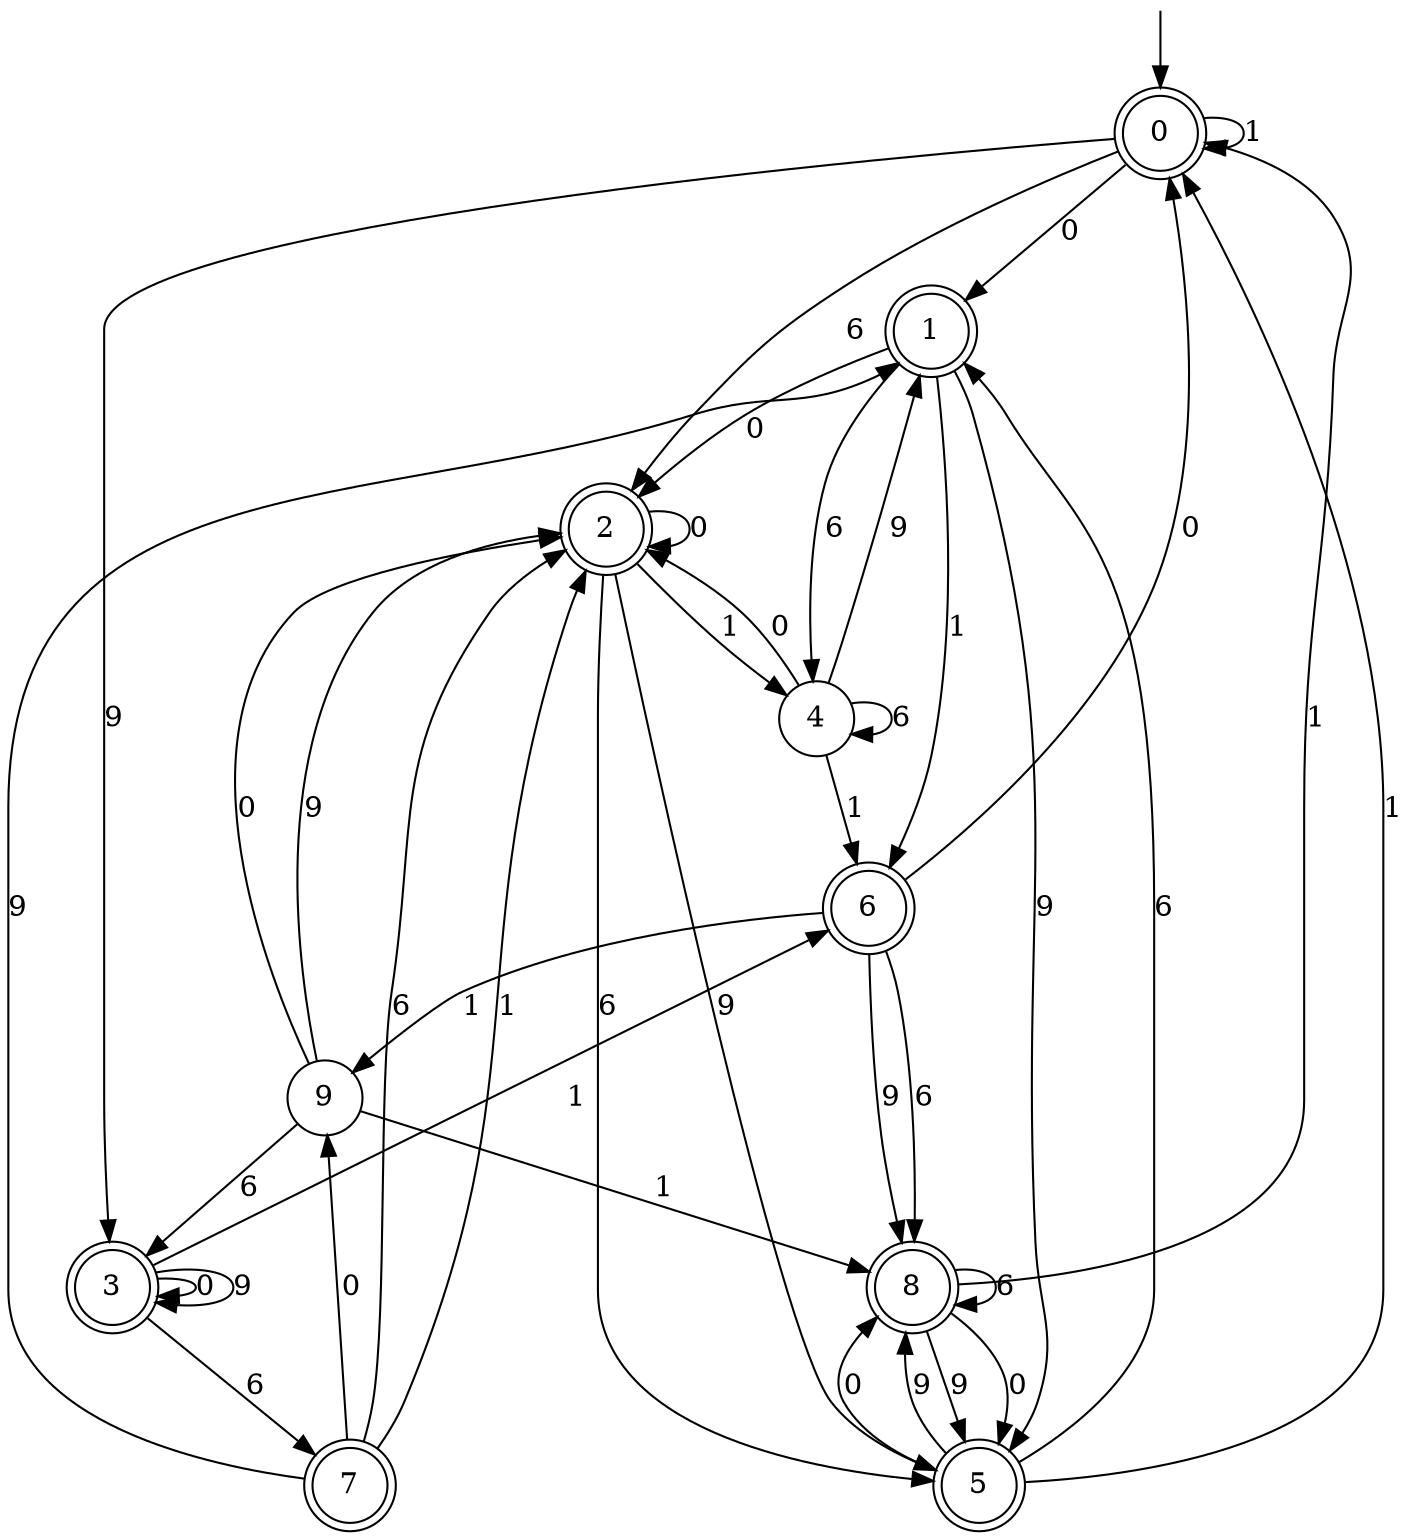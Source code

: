 digraph g {

	s0 [shape="doublecircle" label="0"];
	s1 [shape="doublecircle" label="1"];
	s2 [shape="doublecircle" label="2"];
	s3 [shape="doublecircle" label="3"];
	s4 [shape="circle" label="4"];
	s5 [shape="doublecircle" label="5"];
	s6 [shape="doublecircle" label="6"];
	s7 [shape="doublecircle" label="7"];
	s8 [shape="doublecircle" label="8"];
	s9 [shape="circle" label="9"];
	s0 -> s1 [label="0"];
	s0 -> s2 [label="6"];
	s0 -> s3 [label="9"];
	s0 -> s0 [label="1"];
	s1 -> s2 [label="0"];
	s1 -> s4 [label="6"];
	s1 -> s5 [label="9"];
	s1 -> s6 [label="1"];
	s2 -> s2 [label="0"];
	s2 -> s5 [label="6"];
	s2 -> s5 [label="9"];
	s2 -> s4 [label="1"];
	s3 -> s3 [label="0"];
	s3 -> s7 [label="6"];
	s3 -> s3 [label="9"];
	s3 -> s6 [label="1"];
	s4 -> s2 [label="0"];
	s4 -> s4 [label="6"];
	s4 -> s1 [label="9"];
	s4 -> s6 [label="1"];
	s5 -> s8 [label="0"];
	s5 -> s1 [label="6"];
	s5 -> s8 [label="9"];
	s5 -> s0 [label="1"];
	s6 -> s0 [label="0"];
	s6 -> s8 [label="6"];
	s6 -> s8 [label="9"];
	s6 -> s9 [label="1"];
	s7 -> s9 [label="0"];
	s7 -> s2 [label="6"];
	s7 -> s1 [label="9"];
	s7 -> s2 [label="1"];
	s8 -> s5 [label="0"];
	s8 -> s8 [label="6"];
	s8 -> s5 [label="9"];
	s8 -> s0 [label="1"];
	s9 -> s2 [label="0"];
	s9 -> s3 [label="6"];
	s9 -> s2 [label="9"];
	s9 -> s8 [label="1"];

__start0 [label="" shape="none" width="0" height="0"];
__start0 -> s0;

}
